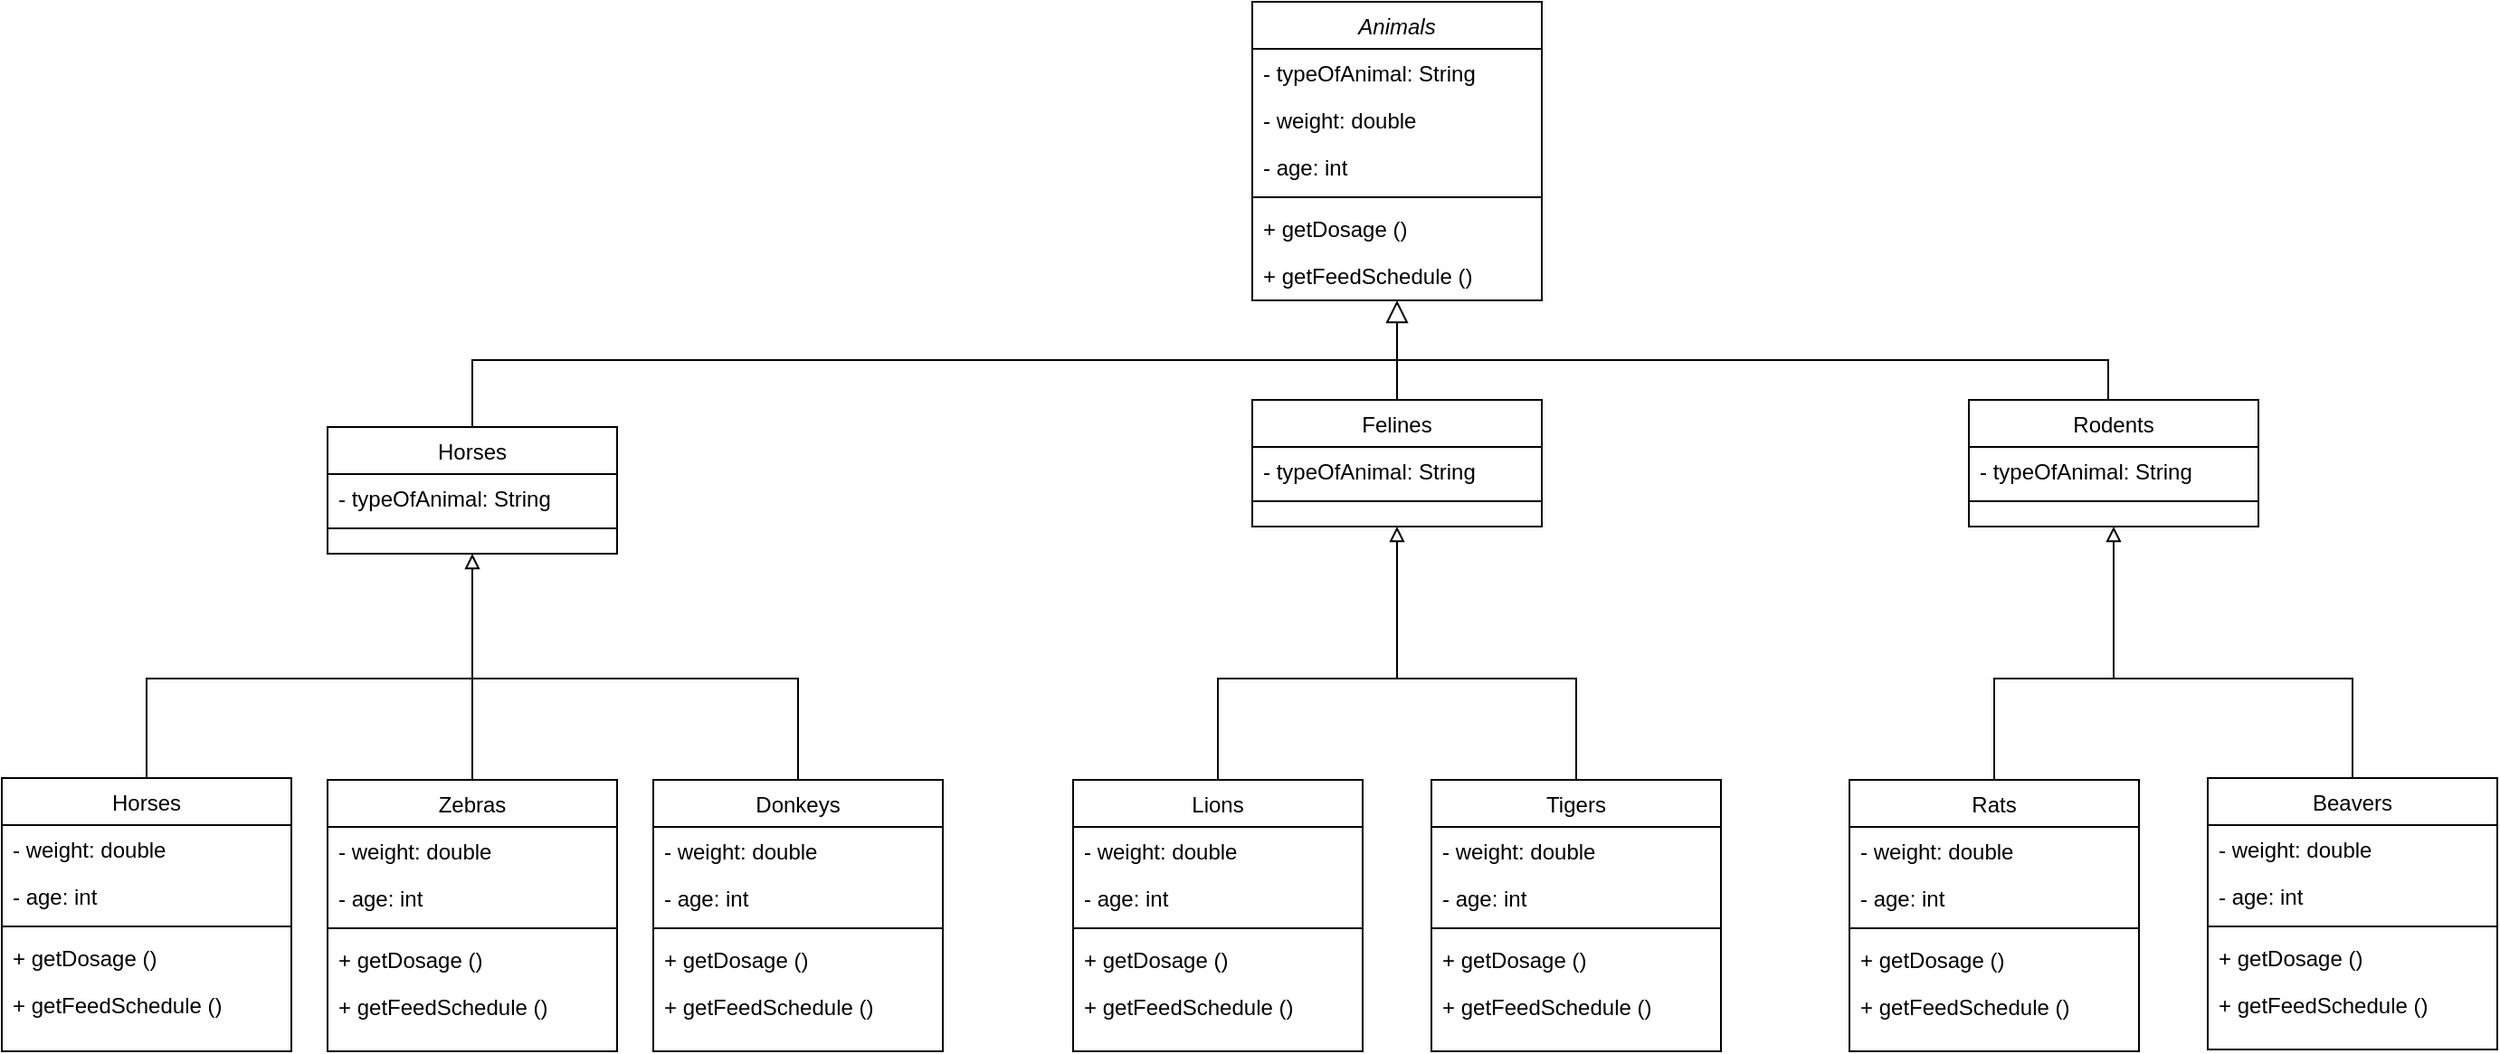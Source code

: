 <mxfile version="17.2.1" type="github">
  <diagram id="C5RBs43oDa-KdzZeNtuy" name="Page-1">
    <mxGraphModel dx="1578" dy="876" grid="1" gridSize="11" guides="1" tooltips="1" connect="1" arrows="1" fold="1" page="1" pageScale="1" pageWidth="1169" pageHeight="827" background="none" math="0" shadow="0">
      <root>
        <mxCell id="WIyWlLk6GJQsqaUBKTNV-0" />
        <mxCell id="WIyWlLk6GJQsqaUBKTNV-1" parent="WIyWlLk6GJQsqaUBKTNV-0" />
        <mxCell id="zkfFHV4jXpPFQw0GAbJ--0" value="Animals" style="swimlane;fontStyle=2;align=center;verticalAlign=top;childLayout=stackLayout;horizontal=1;startSize=26;horizontalStack=0;resizeParent=1;resizeLast=0;collapsible=1;marginBottom=0;rounded=0;shadow=0;strokeWidth=1;" parent="WIyWlLk6GJQsqaUBKTNV-1" vertex="1">
          <mxGeometry x="781" y="110" width="160" height="165" as="geometry">
            <mxRectangle x="230" y="140" width="160" height="26" as="alternateBounds" />
          </mxGeometry>
        </mxCell>
        <mxCell id="zkfFHV4jXpPFQw0GAbJ--2" value="- typeOfAnimal: String" style="text;align=left;verticalAlign=top;spacingLeft=4;spacingRight=4;overflow=hidden;rotatable=0;points=[[0,0.5],[1,0.5]];portConstraint=eastwest;rounded=0;shadow=0;html=0;" parent="zkfFHV4jXpPFQw0GAbJ--0" vertex="1">
          <mxGeometry y="26" width="160" height="26" as="geometry" />
        </mxCell>
        <mxCell id="zkfFHV4jXpPFQw0GAbJ--3" value="- weight: double" style="text;align=left;verticalAlign=top;spacingLeft=4;spacingRight=4;overflow=hidden;rotatable=0;points=[[0,0.5],[1,0.5]];portConstraint=eastwest;rounded=0;shadow=0;html=0;" parent="zkfFHV4jXpPFQw0GAbJ--0" vertex="1">
          <mxGeometry y="52" width="160" height="26" as="geometry" />
        </mxCell>
        <mxCell id="nyXMHYoYLJB2-hoya2Tz-31" value="- age: int" style="text;align=left;verticalAlign=top;spacingLeft=4;spacingRight=4;overflow=hidden;rotatable=0;points=[[0,0.5],[1,0.5]];portConstraint=eastwest;rounded=0;shadow=0;html=0;" vertex="1" parent="zkfFHV4jXpPFQw0GAbJ--0">
          <mxGeometry y="78" width="160" height="26" as="geometry" />
        </mxCell>
        <mxCell id="zkfFHV4jXpPFQw0GAbJ--4" value="" style="line;html=1;strokeWidth=1;align=left;verticalAlign=middle;spacingTop=-1;spacingLeft=3;spacingRight=3;rotatable=0;labelPosition=right;points=[];portConstraint=eastwest;" parent="zkfFHV4jXpPFQw0GAbJ--0" vertex="1">
          <mxGeometry y="104" width="160" height="8" as="geometry" />
        </mxCell>
        <mxCell id="zkfFHV4jXpPFQw0GAbJ--5" value="+ getDosage ()" style="text;align=left;verticalAlign=top;spacingLeft=4;spacingRight=4;overflow=hidden;rotatable=0;points=[[0,0.5],[1,0.5]];portConstraint=eastwest;" parent="zkfFHV4jXpPFQw0GAbJ--0" vertex="1">
          <mxGeometry y="112" width="160" height="26" as="geometry" />
        </mxCell>
        <mxCell id="nyXMHYoYLJB2-hoya2Tz-41" value="+ getFeedSchedule ()" style="text;align=left;verticalAlign=top;spacingLeft=4;spacingRight=4;overflow=hidden;rotatable=0;points=[[0,0.5],[1,0.5]];portConstraint=eastwest;" vertex="1" parent="zkfFHV4jXpPFQw0GAbJ--0">
          <mxGeometry y="138" width="160" height="26" as="geometry" />
        </mxCell>
        <mxCell id="zkfFHV4jXpPFQw0GAbJ--13" value="Felines" style="swimlane;fontStyle=0;align=center;verticalAlign=top;childLayout=stackLayout;horizontal=1;startSize=26;horizontalStack=0;resizeParent=1;resizeLast=0;collapsible=1;marginBottom=0;rounded=0;shadow=0;strokeWidth=1;" parent="WIyWlLk6GJQsqaUBKTNV-1" vertex="1">
          <mxGeometry x="781" y="330" width="160" height="70" as="geometry">
            <mxRectangle x="340" y="380" width="170" height="26" as="alternateBounds" />
          </mxGeometry>
        </mxCell>
        <mxCell id="nyXMHYoYLJB2-hoya2Tz-47" value="- typeOfAnimal: String" style="text;align=left;verticalAlign=top;spacingLeft=4;spacingRight=4;overflow=hidden;rotatable=0;points=[[0,0.5],[1,0.5]];portConstraint=eastwest;rounded=0;shadow=0;html=0;" vertex="1" parent="zkfFHV4jXpPFQw0GAbJ--13">
          <mxGeometry y="26" width="160" height="26" as="geometry" />
        </mxCell>
        <mxCell id="zkfFHV4jXpPFQw0GAbJ--15" value="" style="line;html=1;strokeWidth=1;align=left;verticalAlign=middle;spacingTop=-1;spacingLeft=3;spacingRight=3;rotatable=0;labelPosition=right;points=[];portConstraint=eastwest;" parent="zkfFHV4jXpPFQw0GAbJ--13" vertex="1">
          <mxGeometry y="52" width="160" height="8" as="geometry" />
        </mxCell>
        <mxCell id="zkfFHV4jXpPFQw0GAbJ--16" value="" style="endArrow=block;endSize=10;endFill=0;shadow=0;strokeWidth=1;rounded=0;edgeStyle=elbowEdgeStyle;elbow=vertical;" parent="WIyWlLk6GJQsqaUBKTNV-1" source="zkfFHV4jXpPFQw0GAbJ--13" target="zkfFHV4jXpPFQw0GAbJ--0" edge="1">
          <mxGeometry width="160" relative="1" as="geometry">
            <mxPoint x="210" y="373" as="sourcePoint" />
            <mxPoint x="310" y="271" as="targetPoint" />
          </mxGeometry>
        </mxCell>
        <mxCell id="nyXMHYoYLJB2-hoya2Tz-118" style="edgeStyle=elbowEdgeStyle;rounded=0;orthogonalLoop=1;jettySize=auto;elbow=vertical;html=1;fontSize=12;endArrow=block;endFill=0;entryX=0.5;entryY=1;entryDx=0;entryDy=0;" edge="1" parent="WIyWlLk6GJQsqaUBKTNV-1" source="nyXMHYoYLJB2-hoya2Tz-5" target="nyXMHYoYLJB2-hoya2Tz-48">
          <mxGeometry relative="1" as="geometry">
            <mxPoint x="352" y="484" as="targetPoint" />
            <Array as="points">
              <mxPoint x="352" y="484" />
            </Array>
          </mxGeometry>
        </mxCell>
        <mxCell id="nyXMHYoYLJB2-hoya2Tz-5" value="Horses" style="swimlane;fontStyle=0;align=center;verticalAlign=top;childLayout=stackLayout;horizontal=1;startSize=26;horizontalStack=0;resizeParent=1;resizeLast=0;collapsible=1;marginBottom=0;rounded=0;shadow=0;strokeWidth=1;" vertex="1" parent="WIyWlLk6GJQsqaUBKTNV-1">
          <mxGeometry x="90" y="539" width="160" height="151" as="geometry">
            <mxRectangle x="130" y="380" width="160" height="26" as="alternateBounds" />
          </mxGeometry>
        </mxCell>
        <mxCell id="nyXMHYoYLJB2-hoya2Tz-51" value="- weight: double" style="text;align=left;verticalAlign=top;spacingLeft=4;spacingRight=4;overflow=hidden;rotatable=0;points=[[0,0.5],[1,0.5]];portConstraint=eastwest;rounded=0;shadow=0;html=0;" vertex="1" parent="nyXMHYoYLJB2-hoya2Tz-5">
          <mxGeometry y="26" width="160" height="26" as="geometry" />
        </mxCell>
        <mxCell id="nyXMHYoYLJB2-hoya2Tz-52" value="- age: int" style="text;align=left;verticalAlign=top;spacingLeft=4;spacingRight=4;overflow=hidden;rotatable=0;points=[[0,0.5],[1,0.5]];portConstraint=eastwest;rounded=0;shadow=0;html=0;" vertex="1" parent="nyXMHYoYLJB2-hoya2Tz-5">
          <mxGeometry y="52" width="160" height="26" as="geometry" />
        </mxCell>
        <mxCell id="nyXMHYoYLJB2-hoya2Tz-8" value="" style="line;html=1;strokeWidth=1;align=left;verticalAlign=middle;spacingTop=-1;spacingLeft=3;spacingRight=3;rotatable=0;labelPosition=right;points=[];portConstraint=eastwest;" vertex="1" parent="nyXMHYoYLJB2-hoya2Tz-5">
          <mxGeometry y="78" width="160" height="8" as="geometry" />
        </mxCell>
        <mxCell id="nyXMHYoYLJB2-hoya2Tz-53" value="+ getDosage ()" style="text;align=left;verticalAlign=top;spacingLeft=4;spacingRight=4;overflow=hidden;rotatable=0;points=[[0,0.5],[1,0.5]];portConstraint=eastwest;" vertex="1" parent="nyXMHYoYLJB2-hoya2Tz-5">
          <mxGeometry y="86" width="160" height="26" as="geometry" />
        </mxCell>
        <mxCell id="nyXMHYoYLJB2-hoya2Tz-54" value="+ getFeedSchedule ()" style="text;align=left;verticalAlign=top;spacingLeft=4;spacingRight=4;overflow=hidden;rotatable=0;points=[[0,0.5],[1,0.5]];portConstraint=eastwest;" vertex="1" parent="nyXMHYoYLJB2-hoya2Tz-5">
          <mxGeometry y="112" width="160" height="26" as="geometry" />
        </mxCell>
        <mxCell id="nyXMHYoYLJB2-hoya2Tz-113" value="" style="rounded=0;orthogonalLoop=1;jettySize=auto;html=1;fontSize=12;edgeStyle=elbowEdgeStyle;endArrow=none;endFill=0;strokeColor=none;" edge="1" parent="WIyWlLk6GJQsqaUBKTNV-1" source="nyXMHYoYLJB2-hoya2Tz-48">
          <mxGeometry relative="1" as="geometry">
            <mxPoint x="957" y="308" as="targetPoint" />
          </mxGeometry>
        </mxCell>
        <mxCell id="nyXMHYoYLJB2-hoya2Tz-114" style="edgeStyle=elbowEdgeStyle;rounded=0;orthogonalLoop=1;jettySize=auto;html=1;fontSize=12;endArrow=none;endFill=0;" edge="1" parent="WIyWlLk6GJQsqaUBKTNV-1" source="nyXMHYoYLJB2-hoya2Tz-48">
          <mxGeometry relative="1" as="geometry">
            <mxPoint x="957" y="308" as="targetPoint" />
            <Array as="points">
              <mxPoint x="350" y="319" />
            </Array>
          </mxGeometry>
        </mxCell>
        <mxCell id="nyXMHYoYLJB2-hoya2Tz-48" value="Horses" style="swimlane;fontStyle=0;align=center;verticalAlign=top;childLayout=stackLayout;horizontal=1;startSize=26;horizontalStack=0;resizeParent=1;resizeLast=0;collapsible=1;marginBottom=0;rounded=0;shadow=0;strokeWidth=1;" vertex="1" parent="WIyWlLk6GJQsqaUBKTNV-1">
          <mxGeometry x="270" y="345" width="160" height="70" as="geometry">
            <mxRectangle x="340" y="380" width="170" height="26" as="alternateBounds" />
          </mxGeometry>
        </mxCell>
        <mxCell id="nyXMHYoYLJB2-hoya2Tz-49" value="- typeOfAnimal: String" style="text;align=left;verticalAlign=top;spacingLeft=4;spacingRight=4;overflow=hidden;rotatable=0;points=[[0,0.5],[1,0.5]];portConstraint=eastwest;rounded=0;shadow=0;html=0;" vertex="1" parent="nyXMHYoYLJB2-hoya2Tz-48">
          <mxGeometry y="26" width="160" height="26" as="geometry" />
        </mxCell>
        <mxCell id="nyXMHYoYLJB2-hoya2Tz-50" value="" style="line;html=1;strokeWidth=1;align=left;verticalAlign=middle;spacingTop=-1;spacingLeft=3;spacingRight=3;rotatable=0;labelPosition=right;points=[];portConstraint=eastwest;" vertex="1" parent="nyXMHYoYLJB2-hoya2Tz-48">
          <mxGeometry y="52" width="160" height="8" as="geometry" />
        </mxCell>
        <mxCell id="nyXMHYoYLJB2-hoya2Tz-116" style="edgeStyle=elbowEdgeStyle;rounded=0;orthogonalLoop=1;jettySize=auto;html=1;entryX=0;entryY=0.5;entryDx=0;entryDy=0;fontSize=12;endArrow=none;endFill=0;elbow=vertical;" edge="1" parent="nyXMHYoYLJB2-hoya2Tz-48" source="nyXMHYoYLJB2-hoya2Tz-48" target="nyXMHYoYLJB2-hoya2Tz-49">
          <mxGeometry relative="1" as="geometry" />
        </mxCell>
        <mxCell id="nyXMHYoYLJB2-hoya2Tz-120" style="edgeStyle=elbowEdgeStyle;rounded=0;orthogonalLoop=1;jettySize=auto;elbow=vertical;html=1;fontSize=12;endArrow=none;endFill=0;" edge="1" parent="WIyWlLk6GJQsqaUBKTNV-1" source="nyXMHYoYLJB2-hoya2Tz-55">
          <mxGeometry relative="1" as="geometry">
            <mxPoint x="350" y="484" as="targetPoint" />
            <Array as="points">
              <mxPoint x="350" y="495" />
              <mxPoint x="352" y="506" />
            </Array>
          </mxGeometry>
        </mxCell>
        <mxCell id="nyXMHYoYLJB2-hoya2Tz-55" value="Zebras" style="swimlane;fontStyle=0;align=center;verticalAlign=top;childLayout=stackLayout;horizontal=1;startSize=26;horizontalStack=0;resizeParent=1;resizeLast=0;collapsible=1;marginBottom=0;rounded=0;shadow=0;strokeWidth=1;" vertex="1" parent="WIyWlLk6GJQsqaUBKTNV-1">
          <mxGeometry x="270" y="540" width="160" height="150" as="geometry">
            <mxRectangle x="130" y="380" width="160" height="26" as="alternateBounds" />
          </mxGeometry>
        </mxCell>
        <mxCell id="nyXMHYoYLJB2-hoya2Tz-56" value="- weight: double" style="text;align=left;verticalAlign=top;spacingLeft=4;spacingRight=4;overflow=hidden;rotatable=0;points=[[0,0.5],[1,0.5]];portConstraint=eastwest;rounded=0;shadow=0;html=0;" vertex="1" parent="nyXMHYoYLJB2-hoya2Tz-55">
          <mxGeometry y="26" width="160" height="26" as="geometry" />
        </mxCell>
        <mxCell id="nyXMHYoYLJB2-hoya2Tz-57" value="- age: int" style="text;align=left;verticalAlign=top;spacingLeft=4;spacingRight=4;overflow=hidden;rotatable=0;points=[[0,0.5],[1,0.5]];portConstraint=eastwest;rounded=0;shadow=0;html=0;" vertex="1" parent="nyXMHYoYLJB2-hoya2Tz-55">
          <mxGeometry y="52" width="160" height="26" as="geometry" />
        </mxCell>
        <mxCell id="nyXMHYoYLJB2-hoya2Tz-58" value="" style="line;html=1;strokeWidth=1;align=left;verticalAlign=middle;spacingTop=-1;spacingLeft=3;spacingRight=3;rotatable=0;labelPosition=right;points=[];portConstraint=eastwest;" vertex="1" parent="nyXMHYoYLJB2-hoya2Tz-55">
          <mxGeometry y="78" width="160" height="8" as="geometry" />
        </mxCell>
        <mxCell id="nyXMHYoYLJB2-hoya2Tz-59" value="+ getDosage ()" style="text;align=left;verticalAlign=top;spacingLeft=4;spacingRight=4;overflow=hidden;rotatable=0;points=[[0,0.5],[1,0.5]];portConstraint=eastwest;" vertex="1" parent="nyXMHYoYLJB2-hoya2Tz-55">
          <mxGeometry y="86" width="160" height="26" as="geometry" />
        </mxCell>
        <mxCell id="nyXMHYoYLJB2-hoya2Tz-60" value="+ getFeedSchedule ()" style="text;align=left;verticalAlign=top;spacingLeft=4;spacingRight=4;overflow=hidden;rotatable=0;points=[[0,0.5],[1,0.5]];portConstraint=eastwest;" vertex="1" parent="nyXMHYoYLJB2-hoya2Tz-55">
          <mxGeometry y="112" width="160" height="26" as="geometry" />
        </mxCell>
        <mxCell id="nyXMHYoYLJB2-hoya2Tz-121" style="edgeStyle=elbowEdgeStyle;rounded=0;orthogonalLoop=1;jettySize=auto;elbow=vertical;html=1;fontSize=12;endArrow=none;endFill=0;" edge="1" parent="WIyWlLk6GJQsqaUBKTNV-1" source="nyXMHYoYLJB2-hoya2Tz-61">
          <mxGeometry relative="1" as="geometry">
            <mxPoint x="341" y="484" as="targetPoint" />
            <Array as="points">
              <mxPoint x="440" y="484" />
            </Array>
          </mxGeometry>
        </mxCell>
        <mxCell id="nyXMHYoYLJB2-hoya2Tz-61" value="Donkeys" style="swimlane;fontStyle=0;align=center;verticalAlign=top;childLayout=stackLayout;horizontal=1;startSize=26;horizontalStack=0;resizeParent=1;resizeLast=0;collapsible=1;marginBottom=0;rounded=0;shadow=0;strokeWidth=1;" vertex="1" parent="WIyWlLk6GJQsqaUBKTNV-1">
          <mxGeometry x="450" y="540" width="160" height="150" as="geometry">
            <mxRectangle x="130" y="380" width="160" height="26" as="alternateBounds" />
          </mxGeometry>
        </mxCell>
        <mxCell id="nyXMHYoYLJB2-hoya2Tz-62" value="- weight: double" style="text;align=left;verticalAlign=top;spacingLeft=4;spacingRight=4;overflow=hidden;rotatable=0;points=[[0,0.5],[1,0.5]];portConstraint=eastwest;rounded=0;shadow=0;html=0;" vertex="1" parent="nyXMHYoYLJB2-hoya2Tz-61">
          <mxGeometry y="26" width="160" height="26" as="geometry" />
        </mxCell>
        <mxCell id="nyXMHYoYLJB2-hoya2Tz-63" value="- age: int" style="text;align=left;verticalAlign=top;spacingLeft=4;spacingRight=4;overflow=hidden;rotatable=0;points=[[0,0.5],[1,0.5]];portConstraint=eastwest;rounded=0;shadow=0;html=0;" vertex="1" parent="nyXMHYoYLJB2-hoya2Tz-61">
          <mxGeometry y="52" width="160" height="26" as="geometry" />
        </mxCell>
        <mxCell id="nyXMHYoYLJB2-hoya2Tz-64" value="" style="line;html=1;strokeWidth=1;align=left;verticalAlign=middle;spacingTop=-1;spacingLeft=3;spacingRight=3;rotatable=0;labelPosition=right;points=[];portConstraint=eastwest;" vertex="1" parent="nyXMHYoYLJB2-hoya2Tz-61">
          <mxGeometry y="78" width="160" height="8" as="geometry" />
        </mxCell>
        <mxCell id="nyXMHYoYLJB2-hoya2Tz-65" value="+ getDosage ()" style="text;align=left;verticalAlign=top;spacingLeft=4;spacingRight=4;overflow=hidden;rotatable=0;points=[[0,0.5],[1,0.5]];portConstraint=eastwest;" vertex="1" parent="nyXMHYoYLJB2-hoya2Tz-61">
          <mxGeometry y="86" width="160" height="26" as="geometry" />
        </mxCell>
        <mxCell id="nyXMHYoYLJB2-hoya2Tz-66" value="+ getFeedSchedule ()" style="text;align=left;verticalAlign=top;spacingLeft=4;spacingRight=4;overflow=hidden;rotatable=0;points=[[0,0.5],[1,0.5]];portConstraint=eastwest;" vertex="1" parent="nyXMHYoYLJB2-hoya2Tz-61">
          <mxGeometry y="112" width="160" height="26" as="geometry" />
        </mxCell>
        <mxCell id="nyXMHYoYLJB2-hoya2Tz-115" style="edgeStyle=elbowEdgeStyle;rounded=0;orthogonalLoop=1;jettySize=auto;html=1;fontSize=12;endArrow=none;endFill=0;exitX=0.5;exitY=0;exitDx=0;exitDy=0;" edge="1" parent="WIyWlLk6GJQsqaUBKTNV-1" source="nyXMHYoYLJB2-hoya2Tz-67">
          <mxGeometry relative="1" as="geometry">
            <mxPoint x="957" y="308" as="targetPoint" />
            <Array as="points">
              <mxPoint x="1254" y="308" />
              <mxPoint x="1485" y="319" />
              <mxPoint x="1397" y="319" />
            </Array>
          </mxGeometry>
        </mxCell>
        <mxCell id="nyXMHYoYLJB2-hoya2Tz-67" value="Rodents" style="swimlane;fontStyle=0;align=center;verticalAlign=top;childLayout=stackLayout;horizontal=1;startSize=26;horizontalStack=0;resizeParent=1;resizeLast=0;collapsible=1;marginBottom=0;rounded=0;shadow=0;strokeWidth=1;" vertex="1" parent="WIyWlLk6GJQsqaUBKTNV-1">
          <mxGeometry x="1177" y="330" width="160" height="70" as="geometry">
            <mxRectangle x="340" y="380" width="170" height="26" as="alternateBounds" />
          </mxGeometry>
        </mxCell>
        <mxCell id="nyXMHYoYLJB2-hoya2Tz-68" value="- typeOfAnimal: String" style="text;align=left;verticalAlign=top;spacingLeft=4;spacingRight=4;overflow=hidden;rotatable=0;points=[[0,0.5],[1,0.5]];portConstraint=eastwest;rounded=0;shadow=0;html=0;" vertex="1" parent="nyXMHYoYLJB2-hoya2Tz-67">
          <mxGeometry y="26" width="160" height="26" as="geometry" />
        </mxCell>
        <mxCell id="nyXMHYoYLJB2-hoya2Tz-69" value="" style="line;html=1;strokeWidth=1;align=left;verticalAlign=middle;spacingTop=-1;spacingLeft=3;spacingRight=3;rotatable=0;labelPosition=right;points=[];portConstraint=eastwest;" vertex="1" parent="nyXMHYoYLJB2-hoya2Tz-67">
          <mxGeometry y="52" width="160" height="8" as="geometry" />
        </mxCell>
        <mxCell id="nyXMHYoYLJB2-hoya2Tz-127" style="edgeStyle=elbowEdgeStyle;rounded=0;orthogonalLoop=1;jettySize=auto;elbow=vertical;html=1;fontSize=12;endArrow=none;endFill=0;" edge="1" parent="WIyWlLk6GJQsqaUBKTNV-1" source="nyXMHYoYLJB2-hoya2Tz-72">
          <mxGeometry relative="1" as="geometry">
            <mxPoint x="869" y="484" as="targetPoint" />
            <Array as="points">
              <mxPoint x="858" y="484" />
            </Array>
          </mxGeometry>
        </mxCell>
        <mxCell id="nyXMHYoYLJB2-hoya2Tz-72" value="Lions" style="swimlane;fontStyle=0;align=center;verticalAlign=top;childLayout=stackLayout;horizontal=1;startSize=26;horizontalStack=0;resizeParent=1;resizeLast=0;collapsible=1;marginBottom=0;rounded=0;shadow=0;strokeWidth=1;" vertex="1" parent="WIyWlLk6GJQsqaUBKTNV-1">
          <mxGeometry x="682" y="540" width="160" height="150" as="geometry">
            <mxRectangle x="130" y="380" width="160" height="26" as="alternateBounds" />
          </mxGeometry>
        </mxCell>
        <mxCell id="nyXMHYoYLJB2-hoya2Tz-73" value="- weight: double" style="text;align=left;verticalAlign=top;spacingLeft=4;spacingRight=4;overflow=hidden;rotatable=0;points=[[0,0.5],[1,0.5]];portConstraint=eastwest;rounded=0;shadow=0;html=0;" vertex="1" parent="nyXMHYoYLJB2-hoya2Tz-72">
          <mxGeometry y="26" width="160" height="26" as="geometry" />
        </mxCell>
        <mxCell id="nyXMHYoYLJB2-hoya2Tz-74" value="- age: int" style="text;align=left;verticalAlign=top;spacingLeft=4;spacingRight=4;overflow=hidden;rotatable=0;points=[[0,0.5],[1,0.5]];portConstraint=eastwest;rounded=0;shadow=0;html=0;" vertex="1" parent="nyXMHYoYLJB2-hoya2Tz-72">
          <mxGeometry y="52" width="160" height="26" as="geometry" />
        </mxCell>
        <mxCell id="nyXMHYoYLJB2-hoya2Tz-75" value="" style="line;html=1;strokeWidth=1;align=left;verticalAlign=middle;spacingTop=-1;spacingLeft=3;spacingRight=3;rotatable=0;labelPosition=right;points=[];portConstraint=eastwest;" vertex="1" parent="nyXMHYoYLJB2-hoya2Tz-72">
          <mxGeometry y="78" width="160" height="8" as="geometry" />
        </mxCell>
        <mxCell id="nyXMHYoYLJB2-hoya2Tz-76" value="+ getDosage ()" style="text;align=left;verticalAlign=top;spacingLeft=4;spacingRight=4;overflow=hidden;rotatable=0;points=[[0,0.5],[1,0.5]];portConstraint=eastwest;" vertex="1" parent="nyXMHYoYLJB2-hoya2Tz-72">
          <mxGeometry y="86" width="160" height="26" as="geometry" />
        </mxCell>
        <mxCell id="nyXMHYoYLJB2-hoya2Tz-77" value="+ getFeedSchedule ()" style="text;align=left;verticalAlign=top;spacingLeft=4;spacingRight=4;overflow=hidden;rotatable=0;points=[[0,0.5],[1,0.5]];portConstraint=eastwest;" vertex="1" parent="nyXMHYoYLJB2-hoya2Tz-72">
          <mxGeometry y="112" width="160" height="26" as="geometry" />
        </mxCell>
        <mxCell id="nyXMHYoYLJB2-hoya2Tz-126" style="edgeStyle=elbowEdgeStyle;rounded=0;orthogonalLoop=1;jettySize=auto;elbow=vertical;html=1;entryX=0.5;entryY=1;entryDx=0;entryDy=0;fontSize=12;endArrow=block;endFill=0;exitX=0.5;exitY=0;exitDx=0;exitDy=0;" edge="1" parent="WIyWlLk6GJQsqaUBKTNV-1" source="nyXMHYoYLJB2-hoya2Tz-78" target="zkfFHV4jXpPFQw0GAbJ--13">
          <mxGeometry relative="1" as="geometry">
            <mxPoint x="968" y="528" as="sourcePoint" />
            <Array as="points">
              <mxPoint x="913" y="484" />
            </Array>
          </mxGeometry>
        </mxCell>
        <mxCell id="nyXMHYoYLJB2-hoya2Tz-78" value="Tigers" style="swimlane;fontStyle=0;align=center;verticalAlign=top;childLayout=stackLayout;horizontal=1;startSize=26;horizontalStack=0;resizeParent=1;resizeLast=0;collapsible=1;marginBottom=0;rounded=0;shadow=0;strokeWidth=1;" vertex="1" parent="WIyWlLk6GJQsqaUBKTNV-1">
          <mxGeometry x="880" y="540" width="160" height="150" as="geometry">
            <mxRectangle x="130" y="380" width="160" height="26" as="alternateBounds" />
          </mxGeometry>
        </mxCell>
        <mxCell id="nyXMHYoYLJB2-hoya2Tz-79" value="- weight: double" style="text;align=left;verticalAlign=top;spacingLeft=4;spacingRight=4;overflow=hidden;rotatable=0;points=[[0,0.5],[1,0.5]];portConstraint=eastwest;rounded=0;shadow=0;html=0;" vertex="1" parent="nyXMHYoYLJB2-hoya2Tz-78">
          <mxGeometry y="26" width="160" height="26" as="geometry" />
        </mxCell>
        <mxCell id="nyXMHYoYLJB2-hoya2Tz-80" value="- age: int" style="text;align=left;verticalAlign=top;spacingLeft=4;spacingRight=4;overflow=hidden;rotatable=0;points=[[0,0.5],[1,0.5]];portConstraint=eastwest;rounded=0;shadow=0;html=0;" vertex="1" parent="nyXMHYoYLJB2-hoya2Tz-78">
          <mxGeometry y="52" width="160" height="26" as="geometry" />
        </mxCell>
        <mxCell id="nyXMHYoYLJB2-hoya2Tz-81" value="" style="line;html=1;strokeWidth=1;align=left;verticalAlign=middle;spacingTop=-1;spacingLeft=3;spacingRight=3;rotatable=0;labelPosition=right;points=[];portConstraint=eastwest;" vertex="1" parent="nyXMHYoYLJB2-hoya2Tz-78">
          <mxGeometry y="78" width="160" height="8" as="geometry" />
        </mxCell>
        <mxCell id="nyXMHYoYLJB2-hoya2Tz-82" value="+ getDosage ()" style="text;align=left;verticalAlign=top;spacingLeft=4;spacingRight=4;overflow=hidden;rotatable=0;points=[[0,0.5],[1,0.5]];portConstraint=eastwest;" vertex="1" parent="nyXMHYoYLJB2-hoya2Tz-78">
          <mxGeometry y="86" width="160" height="26" as="geometry" />
        </mxCell>
        <mxCell id="nyXMHYoYLJB2-hoya2Tz-83" value="+ getFeedSchedule ()" style="text;align=left;verticalAlign=top;spacingLeft=4;spacingRight=4;overflow=hidden;rotatable=0;points=[[0,0.5],[1,0.5]];portConstraint=eastwest;" vertex="1" parent="nyXMHYoYLJB2-hoya2Tz-78">
          <mxGeometry y="112" width="160" height="26" as="geometry" />
        </mxCell>
        <mxCell id="nyXMHYoYLJB2-hoya2Tz-134" style="edgeStyle=orthogonalEdgeStyle;rounded=0;orthogonalLoop=1;jettySize=auto;html=1;fontSize=12;endArrow=none;endFill=0;" edge="1" parent="WIyWlLk6GJQsqaUBKTNV-1" source="nyXMHYoYLJB2-hoya2Tz-90">
          <mxGeometry relative="1" as="geometry">
            <mxPoint x="1265" y="484" as="targetPoint" />
            <Array as="points">
              <mxPoint x="1191" y="484" />
            </Array>
          </mxGeometry>
        </mxCell>
        <mxCell id="nyXMHYoYLJB2-hoya2Tz-90" value="Rats" style="swimlane;fontStyle=0;align=center;verticalAlign=top;childLayout=stackLayout;horizontal=1;startSize=26;horizontalStack=0;resizeParent=1;resizeLast=0;collapsible=1;marginBottom=0;rounded=0;shadow=0;strokeWidth=1;" vertex="1" parent="WIyWlLk6GJQsqaUBKTNV-1">
          <mxGeometry x="1111" y="540" width="160" height="150" as="geometry">
            <mxRectangle x="130" y="380" width="160" height="26" as="alternateBounds" />
          </mxGeometry>
        </mxCell>
        <mxCell id="nyXMHYoYLJB2-hoya2Tz-91" value="- weight: double" style="text;align=left;verticalAlign=top;spacingLeft=4;spacingRight=4;overflow=hidden;rotatable=0;points=[[0,0.5],[1,0.5]];portConstraint=eastwest;rounded=0;shadow=0;html=0;" vertex="1" parent="nyXMHYoYLJB2-hoya2Tz-90">
          <mxGeometry y="26" width="160" height="26" as="geometry" />
        </mxCell>
        <mxCell id="nyXMHYoYLJB2-hoya2Tz-92" value="- age: int" style="text;align=left;verticalAlign=top;spacingLeft=4;spacingRight=4;overflow=hidden;rotatable=0;points=[[0,0.5],[1,0.5]];portConstraint=eastwest;rounded=0;shadow=0;html=0;" vertex="1" parent="nyXMHYoYLJB2-hoya2Tz-90">
          <mxGeometry y="52" width="160" height="26" as="geometry" />
        </mxCell>
        <mxCell id="nyXMHYoYLJB2-hoya2Tz-93" value="" style="line;html=1;strokeWidth=1;align=left;verticalAlign=middle;spacingTop=-1;spacingLeft=3;spacingRight=3;rotatable=0;labelPosition=right;points=[];portConstraint=eastwest;" vertex="1" parent="nyXMHYoYLJB2-hoya2Tz-90">
          <mxGeometry y="78" width="160" height="8" as="geometry" />
        </mxCell>
        <mxCell id="nyXMHYoYLJB2-hoya2Tz-94" value="+ getDosage ()" style="text;align=left;verticalAlign=top;spacingLeft=4;spacingRight=4;overflow=hidden;rotatable=0;points=[[0,0.5],[1,0.5]];portConstraint=eastwest;" vertex="1" parent="nyXMHYoYLJB2-hoya2Tz-90">
          <mxGeometry y="86" width="160" height="26" as="geometry" />
        </mxCell>
        <mxCell id="nyXMHYoYLJB2-hoya2Tz-95" value="+ getFeedSchedule ()" style="text;align=left;verticalAlign=top;spacingLeft=4;spacingRight=4;overflow=hidden;rotatable=0;points=[[0,0.5],[1,0.5]];portConstraint=eastwest;" vertex="1" parent="nyXMHYoYLJB2-hoya2Tz-90">
          <mxGeometry y="112" width="160" height="26" as="geometry" />
        </mxCell>
        <mxCell id="nyXMHYoYLJB2-hoya2Tz-132" style="edgeStyle=orthogonalEdgeStyle;rounded=0;orthogonalLoop=1;jettySize=auto;html=1;exitX=0.5;exitY=0;exitDx=0;exitDy=0;entryX=0.5;entryY=1;entryDx=0;entryDy=0;fontSize=12;endArrow=block;endFill=0;elbow=vertical;" edge="1" parent="WIyWlLk6GJQsqaUBKTNV-1" source="nyXMHYoYLJB2-hoya2Tz-96" target="nyXMHYoYLJB2-hoya2Tz-67">
          <mxGeometry relative="1" as="geometry">
            <Array as="points">
              <mxPoint x="1389" y="484" />
              <mxPoint x="1257" y="484" />
            </Array>
          </mxGeometry>
        </mxCell>
        <mxCell id="nyXMHYoYLJB2-hoya2Tz-96" value="Beavers" style="swimlane;fontStyle=0;align=center;verticalAlign=top;childLayout=stackLayout;horizontal=1;startSize=26;horizontalStack=0;resizeParent=1;resizeLast=0;collapsible=1;marginBottom=0;rounded=0;shadow=0;strokeWidth=1;" vertex="1" parent="WIyWlLk6GJQsqaUBKTNV-1">
          <mxGeometry x="1309" y="539" width="160" height="150" as="geometry">
            <mxRectangle x="130" y="380" width="160" height="26" as="alternateBounds" />
          </mxGeometry>
        </mxCell>
        <mxCell id="nyXMHYoYLJB2-hoya2Tz-97" value="- weight: double" style="text;align=left;verticalAlign=top;spacingLeft=4;spacingRight=4;overflow=hidden;rotatable=0;points=[[0,0.5],[1,0.5]];portConstraint=eastwest;rounded=0;shadow=0;html=0;" vertex="1" parent="nyXMHYoYLJB2-hoya2Tz-96">
          <mxGeometry y="26" width="160" height="26" as="geometry" />
        </mxCell>
        <mxCell id="nyXMHYoYLJB2-hoya2Tz-98" value="- age: int" style="text;align=left;verticalAlign=top;spacingLeft=4;spacingRight=4;overflow=hidden;rotatable=0;points=[[0,0.5],[1,0.5]];portConstraint=eastwest;rounded=0;shadow=0;html=0;" vertex="1" parent="nyXMHYoYLJB2-hoya2Tz-96">
          <mxGeometry y="52" width="160" height="26" as="geometry" />
        </mxCell>
        <mxCell id="nyXMHYoYLJB2-hoya2Tz-99" value="" style="line;html=1;strokeWidth=1;align=left;verticalAlign=middle;spacingTop=-1;spacingLeft=3;spacingRight=3;rotatable=0;labelPosition=right;points=[];portConstraint=eastwest;" vertex="1" parent="nyXMHYoYLJB2-hoya2Tz-96">
          <mxGeometry y="78" width="160" height="8" as="geometry" />
        </mxCell>
        <mxCell id="nyXMHYoYLJB2-hoya2Tz-100" value="+ getDosage ()" style="text;align=left;verticalAlign=top;spacingLeft=4;spacingRight=4;overflow=hidden;rotatable=0;points=[[0,0.5],[1,0.5]];portConstraint=eastwest;" vertex="1" parent="nyXMHYoYLJB2-hoya2Tz-96">
          <mxGeometry y="86" width="160" height="26" as="geometry" />
        </mxCell>
        <mxCell id="nyXMHYoYLJB2-hoya2Tz-101" value="+ getFeedSchedule ()" style="text;align=left;verticalAlign=top;spacingLeft=4;spacingRight=4;overflow=hidden;rotatable=0;points=[[0,0.5],[1,0.5]];portConstraint=eastwest;" vertex="1" parent="nyXMHYoYLJB2-hoya2Tz-96">
          <mxGeometry y="112" width="160" height="26" as="geometry" />
        </mxCell>
      </root>
    </mxGraphModel>
  </diagram>
</mxfile>
